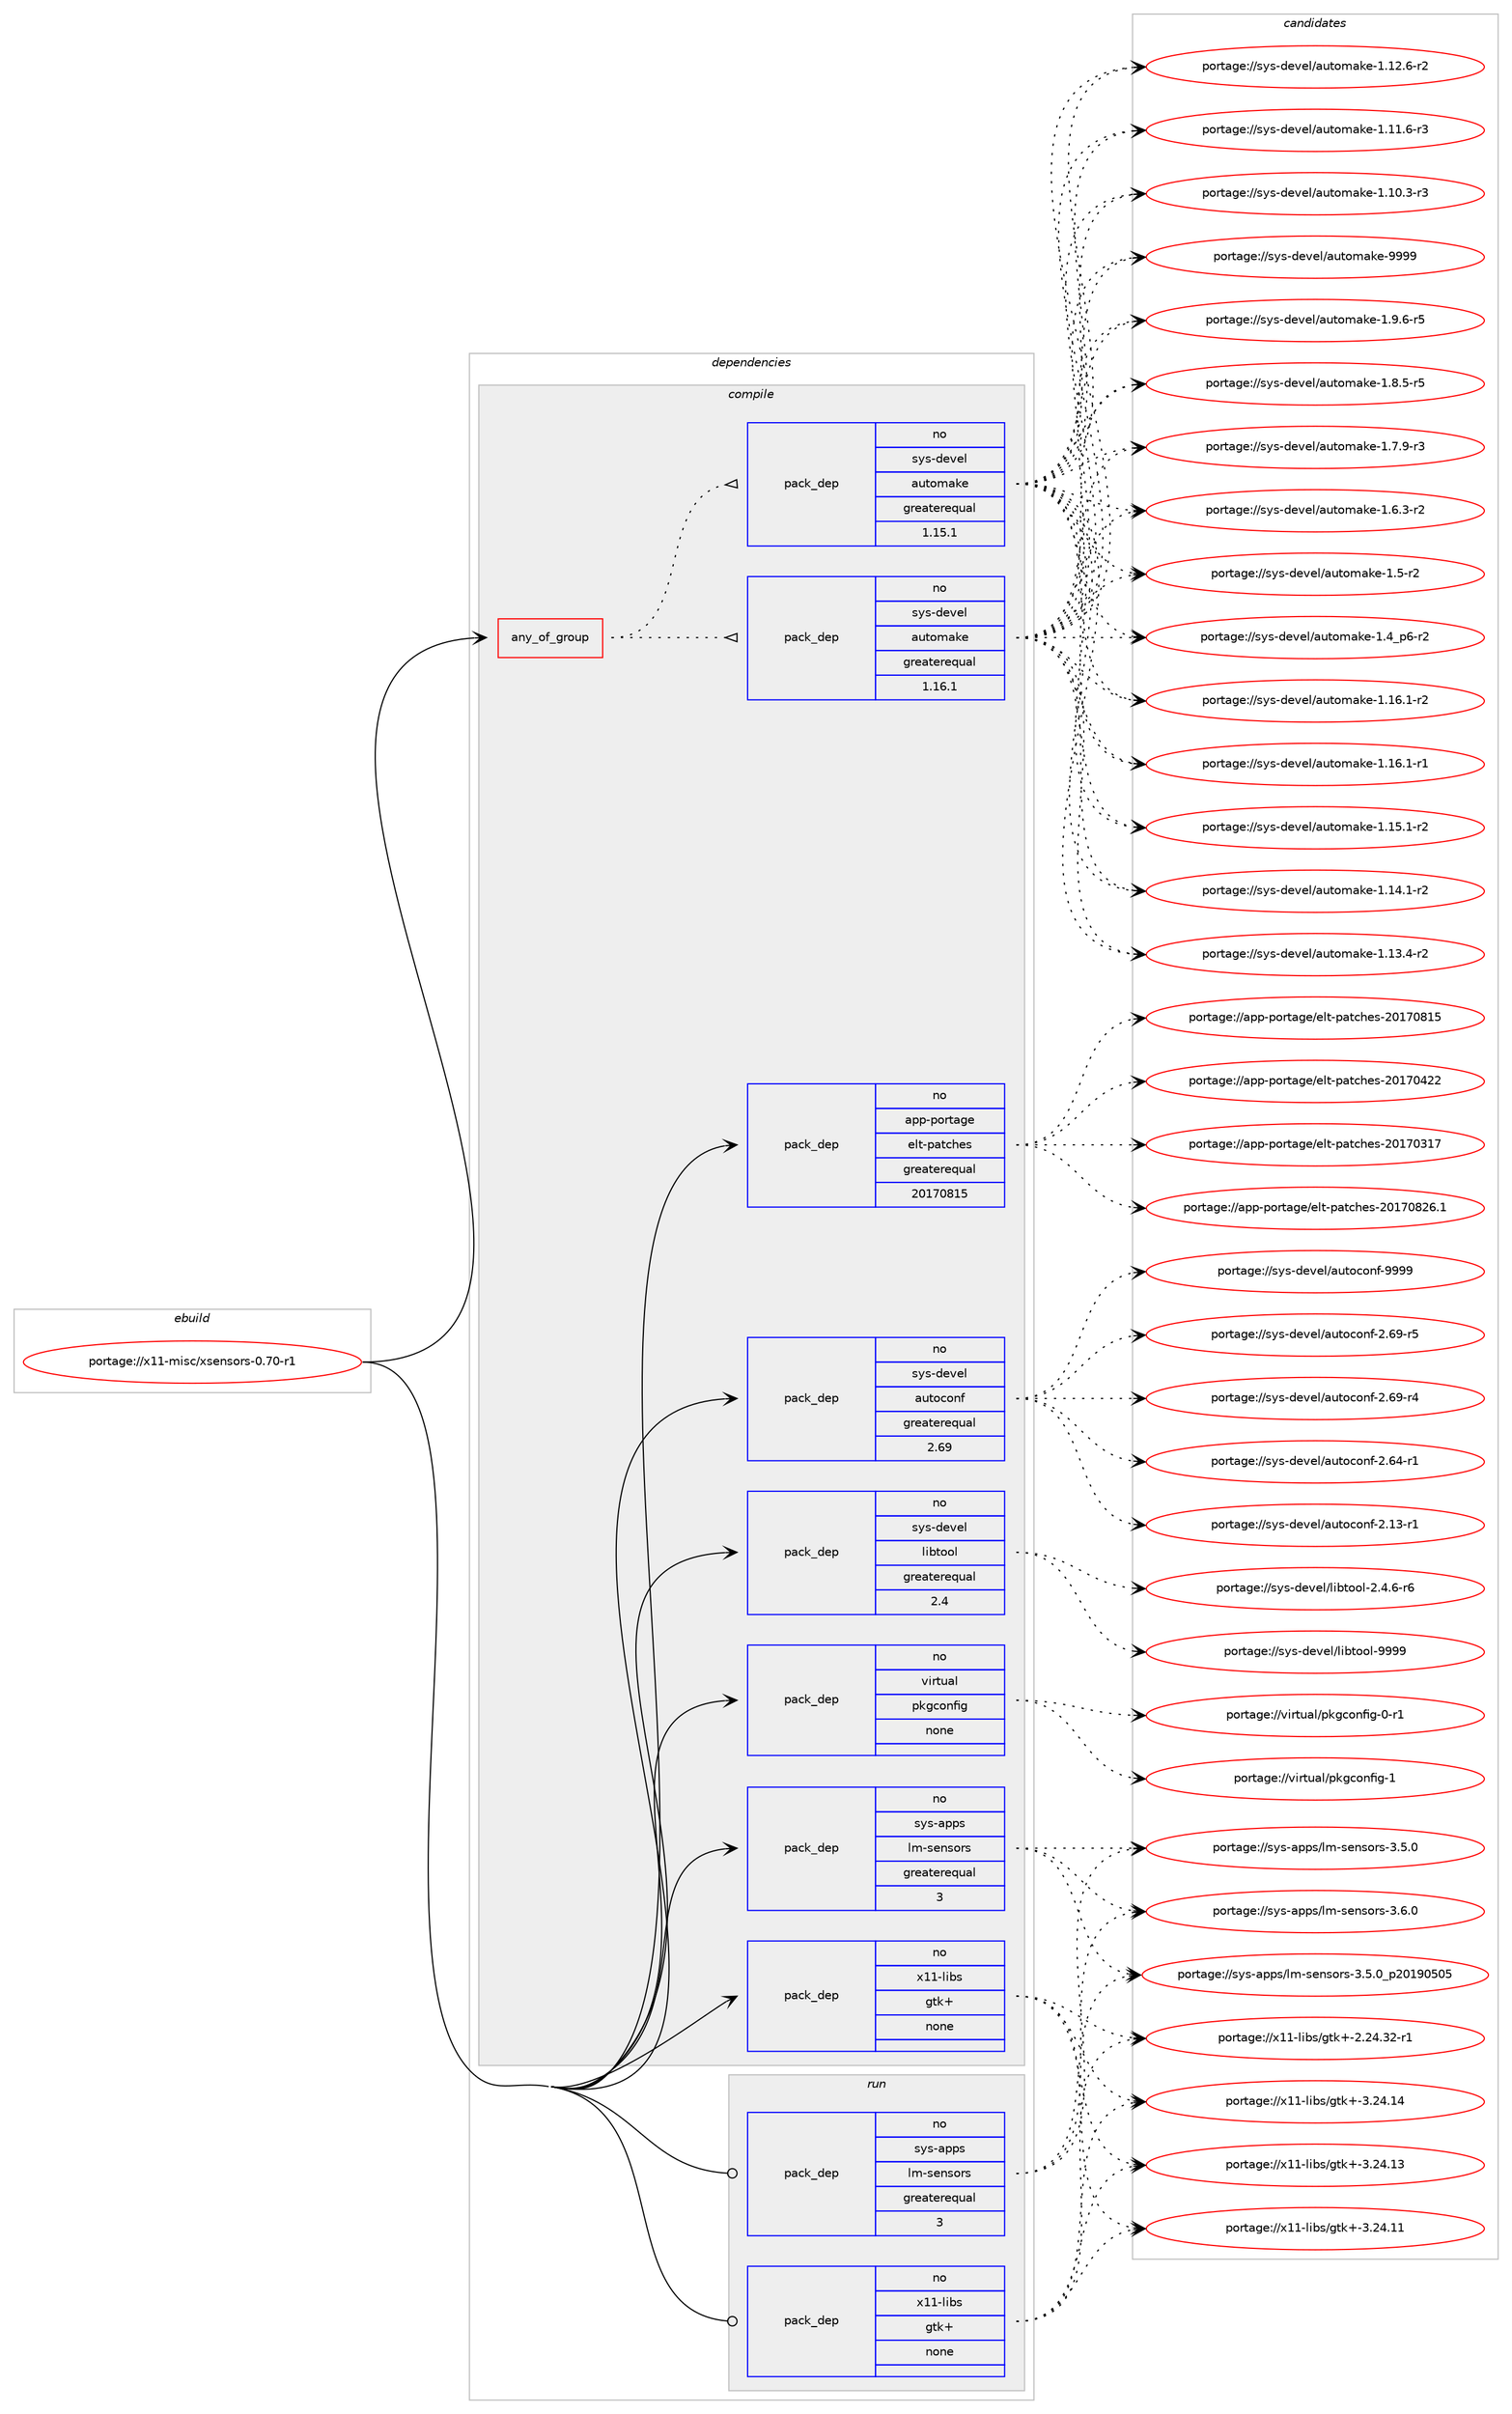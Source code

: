 digraph prolog {

# *************
# Graph options
# *************

newrank=true;
concentrate=true;
compound=true;
graph [rankdir=LR,fontname=Helvetica,fontsize=10,ranksep=1.5];#, ranksep=2.5, nodesep=0.2];
edge  [arrowhead=vee];
node  [fontname=Helvetica,fontsize=10];

# **********
# The ebuild
# **********

subgraph cluster_leftcol {
color=gray;
rank=same;
label=<<i>ebuild</i>>;
id [label="portage://x11-misc/xsensors-0.70-r1", color=red, width=4, href="../x11-misc/xsensors-0.70-r1.svg"];
}

# ****************
# The dependencies
# ****************

subgraph cluster_midcol {
color=gray;
label=<<i>dependencies</i>>;
subgraph cluster_compile {
fillcolor="#eeeeee";
style=filled;
label=<<i>compile</i>>;
subgraph any137 {
dependency8262 [label=<<TABLE BORDER="0" CELLBORDER="1" CELLSPACING="0" CELLPADDING="4"><TR><TD CELLPADDING="10">any_of_group</TD></TR></TABLE>>, shape=none, color=red];subgraph pack6954 {
dependency8263 [label=<<TABLE BORDER="0" CELLBORDER="1" CELLSPACING="0" CELLPADDING="4" WIDTH="220"><TR><TD ROWSPAN="6" CELLPADDING="30">pack_dep</TD></TR><TR><TD WIDTH="110">no</TD></TR><TR><TD>sys-devel</TD></TR><TR><TD>automake</TD></TR><TR><TD>greaterequal</TD></TR><TR><TD>1.16.1</TD></TR></TABLE>>, shape=none, color=blue];
}
dependency8262:e -> dependency8263:w [weight=20,style="dotted",arrowhead="oinv"];
subgraph pack6955 {
dependency8264 [label=<<TABLE BORDER="0" CELLBORDER="1" CELLSPACING="0" CELLPADDING="4" WIDTH="220"><TR><TD ROWSPAN="6" CELLPADDING="30">pack_dep</TD></TR><TR><TD WIDTH="110">no</TD></TR><TR><TD>sys-devel</TD></TR><TR><TD>automake</TD></TR><TR><TD>greaterequal</TD></TR><TR><TD>1.15.1</TD></TR></TABLE>>, shape=none, color=blue];
}
dependency8262:e -> dependency8264:w [weight=20,style="dotted",arrowhead="oinv"];
}
id:e -> dependency8262:w [weight=20,style="solid",arrowhead="vee"];
subgraph pack6956 {
dependency8265 [label=<<TABLE BORDER="0" CELLBORDER="1" CELLSPACING="0" CELLPADDING="4" WIDTH="220"><TR><TD ROWSPAN="6" CELLPADDING="30">pack_dep</TD></TR><TR><TD WIDTH="110">no</TD></TR><TR><TD>app-portage</TD></TR><TR><TD>elt-patches</TD></TR><TR><TD>greaterequal</TD></TR><TR><TD>20170815</TD></TR></TABLE>>, shape=none, color=blue];
}
id:e -> dependency8265:w [weight=20,style="solid",arrowhead="vee"];
subgraph pack6957 {
dependency8266 [label=<<TABLE BORDER="0" CELLBORDER="1" CELLSPACING="0" CELLPADDING="4" WIDTH="220"><TR><TD ROWSPAN="6" CELLPADDING="30">pack_dep</TD></TR><TR><TD WIDTH="110">no</TD></TR><TR><TD>sys-apps</TD></TR><TR><TD>lm-sensors</TD></TR><TR><TD>greaterequal</TD></TR><TR><TD>3</TD></TR></TABLE>>, shape=none, color=blue];
}
id:e -> dependency8266:w [weight=20,style="solid",arrowhead="vee"];
subgraph pack6958 {
dependency8267 [label=<<TABLE BORDER="0" CELLBORDER="1" CELLSPACING="0" CELLPADDING="4" WIDTH="220"><TR><TD ROWSPAN="6" CELLPADDING="30">pack_dep</TD></TR><TR><TD WIDTH="110">no</TD></TR><TR><TD>sys-devel</TD></TR><TR><TD>autoconf</TD></TR><TR><TD>greaterequal</TD></TR><TR><TD>2.69</TD></TR></TABLE>>, shape=none, color=blue];
}
id:e -> dependency8267:w [weight=20,style="solid",arrowhead="vee"];
subgraph pack6959 {
dependency8268 [label=<<TABLE BORDER="0" CELLBORDER="1" CELLSPACING="0" CELLPADDING="4" WIDTH="220"><TR><TD ROWSPAN="6" CELLPADDING="30">pack_dep</TD></TR><TR><TD WIDTH="110">no</TD></TR><TR><TD>sys-devel</TD></TR><TR><TD>libtool</TD></TR><TR><TD>greaterequal</TD></TR><TR><TD>2.4</TD></TR></TABLE>>, shape=none, color=blue];
}
id:e -> dependency8268:w [weight=20,style="solid",arrowhead="vee"];
subgraph pack6960 {
dependency8269 [label=<<TABLE BORDER="0" CELLBORDER="1" CELLSPACING="0" CELLPADDING="4" WIDTH="220"><TR><TD ROWSPAN="6" CELLPADDING="30">pack_dep</TD></TR><TR><TD WIDTH="110">no</TD></TR><TR><TD>virtual</TD></TR><TR><TD>pkgconfig</TD></TR><TR><TD>none</TD></TR><TR><TD></TD></TR></TABLE>>, shape=none, color=blue];
}
id:e -> dependency8269:w [weight=20,style="solid",arrowhead="vee"];
subgraph pack6961 {
dependency8270 [label=<<TABLE BORDER="0" CELLBORDER="1" CELLSPACING="0" CELLPADDING="4" WIDTH="220"><TR><TD ROWSPAN="6" CELLPADDING="30">pack_dep</TD></TR><TR><TD WIDTH="110">no</TD></TR><TR><TD>x11-libs</TD></TR><TR><TD>gtk+</TD></TR><TR><TD>none</TD></TR><TR><TD></TD></TR></TABLE>>, shape=none, color=blue];
}
id:e -> dependency8270:w [weight=20,style="solid",arrowhead="vee"];
}
subgraph cluster_compileandrun {
fillcolor="#eeeeee";
style=filled;
label=<<i>compile and run</i>>;
}
subgraph cluster_run {
fillcolor="#eeeeee";
style=filled;
label=<<i>run</i>>;
subgraph pack6962 {
dependency8271 [label=<<TABLE BORDER="0" CELLBORDER="1" CELLSPACING="0" CELLPADDING="4" WIDTH="220"><TR><TD ROWSPAN="6" CELLPADDING="30">pack_dep</TD></TR><TR><TD WIDTH="110">no</TD></TR><TR><TD>sys-apps</TD></TR><TR><TD>lm-sensors</TD></TR><TR><TD>greaterequal</TD></TR><TR><TD>3</TD></TR></TABLE>>, shape=none, color=blue];
}
id:e -> dependency8271:w [weight=20,style="solid",arrowhead="odot"];
subgraph pack6963 {
dependency8272 [label=<<TABLE BORDER="0" CELLBORDER="1" CELLSPACING="0" CELLPADDING="4" WIDTH="220"><TR><TD ROWSPAN="6" CELLPADDING="30">pack_dep</TD></TR><TR><TD WIDTH="110">no</TD></TR><TR><TD>x11-libs</TD></TR><TR><TD>gtk+</TD></TR><TR><TD>none</TD></TR><TR><TD></TD></TR></TABLE>>, shape=none, color=blue];
}
id:e -> dependency8272:w [weight=20,style="solid",arrowhead="odot"];
}
}

# **************
# The candidates
# **************

subgraph cluster_choices {
rank=same;
color=gray;
label=<<i>candidates</i>>;

subgraph choice6954 {
color=black;
nodesep=1;
choice115121115451001011181011084797117116111109971071014557575757 [label="portage://sys-devel/automake-9999", color=red, width=4,href="../sys-devel/automake-9999.svg"];
choice115121115451001011181011084797117116111109971071014549465746544511453 [label="portage://sys-devel/automake-1.9.6-r5", color=red, width=4,href="../sys-devel/automake-1.9.6-r5.svg"];
choice115121115451001011181011084797117116111109971071014549465646534511453 [label="portage://sys-devel/automake-1.8.5-r5", color=red, width=4,href="../sys-devel/automake-1.8.5-r5.svg"];
choice115121115451001011181011084797117116111109971071014549465546574511451 [label="portage://sys-devel/automake-1.7.9-r3", color=red, width=4,href="../sys-devel/automake-1.7.9-r3.svg"];
choice115121115451001011181011084797117116111109971071014549465446514511450 [label="portage://sys-devel/automake-1.6.3-r2", color=red, width=4,href="../sys-devel/automake-1.6.3-r2.svg"];
choice11512111545100101118101108479711711611110997107101454946534511450 [label="portage://sys-devel/automake-1.5-r2", color=red, width=4,href="../sys-devel/automake-1.5-r2.svg"];
choice115121115451001011181011084797117116111109971071014549465295112544511450 [label="portage://sys-devel/automake-1.4_p6-r2", color=red, width=4,href="../sys-devel/automake-1.4_p6-r2.svg"];
choice11512111545100101118101108479711711611110997107101454946495446494511450 [label="portage://sys-devel/automake-1.16.1-r2", color=red, width=4,href="../sys-devel/automake-1.16.1-r2.svg"];
choice11512111545100101118101108479711711611110997107101454946495446494511449 [label="portage://sys-devel/automake-1.16.1-r1", color=red, width=4,href="../sys-devel/automake-1.16.1-r1.svg"];
choice11512111545100101118101108479711711611110997107101454946495346494511450 [label="portage://sys-devel/automake-1.15.1-r2", color=red, width=4,href="../sys-devel/automake-1.15.1-r2.svg"];
choice11512111545100101118101108479711711611110997107101454946495246494511450 [label="portage://sys-devel/automake-1.14.1-r2", color=red, width=4,href="../sys-devel/automake-1.14.1-r2.svg"];
choice11512111545100101118101108479711711611110997107101454946495146524511450 [label="portage://sys-devel/automake-1.13.4-r2", color=red, width=4,href="../sys-devel/automake-1.13.4-r2.svg"];
choice11512111545100101118101108479711711611110997107101454946495046544511450 [label="portage://sys-devel/automake-1.12.6-r2", color=red, width=4,href="../sys-devel/automake-1.12.6-r2.svg"];
choice11512111545100101118101108479711711611110997107101454946494946544511451 [label="portage://sys-devel/automake-1.11.6-r3", color=red, width=4,href="../sys-devel/automake-1.11.6-r3.svg"];
choice11512111545100101118101108479711711611110997107101454946494846514511451 [label="portage://sys-devel/automake-1.10.3-r3", color=red, width=4,href="../sys-devel/automake-1.10.3-r3.svg"];
dependency8263:e -> choice115121115451001011181011084797117116111109971071014557575757:w [style=dotted,weight="100"];
dependency8263:e -> choice115121115451001011181011084797117116111109971071014549465746544511453:w [style=dotted,weight="100"];
dependency8263:e -> choice115121115451001011181011084797117116111109971071014549465646534511453:w [style=dotted,weight="100"];
dependency8263:e -> choice115121115451001011181011084797117116111109971071014549465546574511451:w [style=dotted,weight="100"];
dependency8263:e -> choice115121115451001011181011084797117116111109971071014549465446514511450:w [style=dotted,weight="100"];
dependency8263:e -> choice11512111545100101118101108479711711611110997107101454946534511450:w [style=dotted,weight="100"];
dependency8263:e -> choice115121115451001011181011084797117116111109971071014549465295112544511450:w [style=dotted,weight="100"];
dependency8263:e -> choice11512111545100101118101108479711711611110997107101454946495446494511450:w [style=dotted,weight="100"];
dependency8263:e -> choice11512111545100101118101108479711711611110997107101454946495446494511449:w [style=dotted,weight="100"];
dependency8263:e -> choice11512111545100101118101108479711711611110997107101454946495346494511450:w [style=dotted,weight="100"];
dependency8263:e -> choice11512111545100101118101108479711711611110997107101454946495246494511450:w [style=dotted,weight="100"];
dependency8263:e -> choice11512111545100101118101108479711711611110997107101454946495146524511450:w [style=dotted,weight="100"];
dependency8263:e -> choice11512111545100101118101108479711711611110997107101454946495046544511450:w [style=dotted,weight="100"];
dependency8263:e -> choice11512111545100101118101108479711711611110997107101454946494946544511451:w [style=dotted,weight="100"];
dependency8263:e -> choice11512111545100101118101108479711711611110997107101454946494846514511451:w [style=dotted,weight="100"];
}
subgraph choice6955 {
color=black;
nodesep=1;
choice115121115451001011181011084797117116111109971071014557575757 [label="portage://sys-devel/automake-9999", color=red, width=4,href="../sys-devel/automake-9999.svg"];
choice115121115451001011181011084797117116111109971071014549465746544511453 [label="portage://sys-devel/automake-1.9.6-r5", color=red, width=4,href="../sys-devel/automake-1.9.6-r5.svg"];
choice115121115451001011181011084797117116111109971071014549465646534511453 [label="portage://sys-devel/automake-1.8.5-r5", color=red, width=4,href="../sys-devel/automake-1.8.5-r5.svg"];
choice115121115451001011181011084797117116111109971071014549465546574511451 [label="portage://sys-devel/automake-1.7.9-r3", color=red, width=4,href="../sys-devel/automake-1.7.9-r3.svg"];
choice115121115451001011181011084797117116111109971071014549465446514511450 [label="portage://sys-devel/automake-1.6.3-r2", color=red, width=4,href="../sys-devel/automake-1.6.3-r2.svg"];
choice11512111545100101118101108479711711611110997107101454946534511450 [label="portage://sys-devel/automake-1.5-r2", color=red, width=4,href="../sys-devel/automake-1.5-r2.svg"];
choice115121115451001011181011084797117116111109971071014549465295112544511450 [label="portage://sys-devel/automake-1.4_p6-r2", color=red, width=4,href="../sys-devel/automake-1.4_p6-r2.svg"];
choice11512111545100101118101108479711711611110997107101454946495446494511450 [label="portage://sys-devel/automake-1.16.1-r2", color=red, width=4,href="../sys-devel/automake-1.16.1-r2.svg"];
choice11512111545100101118101108479711711611110997107101454946495446494511449 [label="portage://sys-devel/automake-1.16.1-r1", color=red, width=4,href="../sys-devel/automake-1.16.1-r1.svg"];
choice11512111545100101118101108479711711611110997107101454946495346494511450 [label="portage://sys-devel/automake-1.15.1-r2", color=red, width=4,href="../sys-devel/automake-1.15.1-r2.svg"];
choice11512111545100101118101108479711711611110997107101454946495246494511450 [label="portage://sys-devel/automake-1.14.1-r2", color=red, width=4,href="../sys-devel/automake-1.14.1-r2.svg"];
choice11512111545100101118101108479711711611110997107101454946495146524511450 [label="portage://sys-devel/automake-1.13.4-r2", color=red, width=4,href="../sys-devel/automake-1.13.4-r2.svg"];
choice11512111545100101118101108479711711611110997107101454946495046544511450 [label="portage://sys-devel/automake-1.12.6-r2", color=red, width=4,href="../sys-devel/automake-1.12.6-r2.svg"];
choice11512111545100101118101108479711711611110997107101454946494946544511451 [label="portage://sys-devel/automake-1.11.6-r3", color=red, width=4,href="../sys-devel/automake-1.11.6-r3.svg"];
choice11512111545100101118101108479711711611110997107101454946494846514511451 [label="portage://sys-devel/automake-1.10.3-r3", color=red, width=4,href="../sys-devel/automake-1.10.3-r3.svg"];
dependency8264:e -> choice115121115451001011181011084797117116111109971071014557575757:w [style=dotted,weight="100"];
dependency8264:e -> choice115121115451001011181011084797117116111109971071014549465746544511453:w [style=dotted,weight="100"];
dependency8264:e -> choice115121115451001011181011084797117116111109971071014549465646534511453:w [style=dotted,weight="100"];
dependency8264:e -> choice115121115451001011181011084797117116111109971071014549465546574511451:w [style=dotted,weight="100"];
dependency8264:e -> choice115121115451001011181011084797117116111109971071014549465446514511450:w [style=dotted,weight="100"];
dependency8264:e -> choice11512111545100101118101108479711711611110997107101454946534511450:w [style=dotted,weight="100"];
dependency8264:e -> choice115121115451001011181011084797117116111109971071014549465295112544511450:w [style=dotted,weight="100"];
dependency8264:e -> choice11512111545100101118101108479711711611110997107101454946495446494511450:w [style=dotted,weight="100"];
dependency8264:e -> choice11512111545100101118101108479711711611110997107101454946495446494511449:w [style=dotted,weight="100"];
dependency8264:e -> choice11512111545100101118101108479711711611110997107101454946495346494511450:w [style=dotted,weight="100"];
dependency8264:e -> choice11512111545100101118101108479711711611110997107101454946495246494511450:w [style=dotted,weight="100"];
dependency8264:e -> choice11512111545100101118101108479711711611110997107101454946495146524511450:w [style=dotted,weight="100"];
dependency8264:e -> choice11512111545100101118101108479711711611110997107101454946495046544511450:w [style=dotted,weight="100"];
dependency8264:e -> choice11512111545100101118101108479711711611110997107101454946494946544511451:w [style=dotted,weight="100"];
dependency8264:e -> choice11512111545100101118101108479711711611110997107101454946494846514511451:w [style=dotted,weight="100"];
}
subgraph choice6956 {
color=black;
nodesep=1;
choice971121124511211111411697103101471011081164511297116991041011154550484955485650544649 [label="portage://app-portage/elt-patches-20170826.1", color=red, width=4,href="../app-portage/elt-patches-20170826.1.svg"];
choice97112112451121111141169710310147101108116451129711699104101115455048495548564953 [label="portage://app-portage/elt-patches-20170815", color=red, width=4,href="../app-portage/elt-patches-20170815.svg"];
choice97112112451121111141169710310147101108116451129711699104101115455048495548525050 [label="portage://app-portage/elt-patches-20170422", color=red, width=4,href="../app-portage/elt-patches-20170422.svg"];
choice97112112451121111141169710310147101108116451129711699104101115455048495548514955 [label="portage://app-portage/elt-patches-20170317", color=red, width=4,href="../app-portage/elt-patches-20170317.svg"];
dependency8265:e -> choice971121124511211111411697103101471011081164511297116991041011154550484955485650544649:w [style=dotted,weight="100"];
dependency8265:e -> choice97112112451121111141169710310147101108116451129711699104101115455048495548564953:w [style=dotted,weight="100"];
dependency8265:e -> choice97112112451121111141169710310147101108116451129711699104101115455048495548525050:w [style=dotted,weight="100"];
dependency8265:e -> choice97112112451121111141169710310147101108116451129711699104101115455048495548514955:w [style=dotted,weight="100"];
}
subgraph choice6957 {
color=black;
nodesep=1;
choice11512111545971121121154710810945115101110115111114115455146544648 [label="portage://sys-apps/lm-sensors-3.6.0", color=red, width=4,href="../sys-apps/lm-sensors-3.6.0.svg"];
choice11512111545971121121154710810945115101110115111114115455146534648951125048495748534853 [label="portage://sys-apps/lm-sensors-3.5.0_p20190505", color=red, width=4,href="../sys-apps/lm-sensors-3.5.0_p20190505.svg"];
choice11512111545971121121154710810945115101110115111114115455146534648 [label="portage://sys-apps/lm-sensors-3.5.0", color=red, width=4,href="../sys-apps/lm-sensors-3.5.0.svg"];
dependency8266:e -> choice11512111545971121121154710810945115101110115111114115455146544648:w [style=dotted,weight="100"];
dependency8266:e -> choice11512111545971121121154710810945115101110115111114115455146534648951125048495748534853:w [style=dotted,weight="100"];
dependency8266:e -> choice11512111545971121121154710810945115101110115111114115455146534648:w [style=dotted,weight="100"];
}
subgraph choice6958 {
color=black;
nodesep=1;
choice115121115451001011181011084797117116111991111101024557575757 [label="portage://sys-devel/autoconf-9999", color=red, width=4,href="../sys-devel/autoconf-9999.svg"];
choice1151211154510010111810110847971171161119911111010245504654574511453 [label="portage://sys-devel/autoconf-2.69-r5", color=red, width=4,href="../sys-devel/autoconf-2.69-r5.svg"];
choice1151211154510010111810110847971171161119911111010245504654574511452 [label="portage://sys-devel/autoconf-2.69-r4", color=red, width=4,href="../sys-devel/autoconf-2.69-r4.svg"];
choice1151211154510010111810110847971171161119911111010245504654524511449 [label="portage://sys-devel/autoconf-2.64-r1", color=red, width=4,href="../sys-devel/autoconf-2.64-r1.svg"];
choice1151211154510010111810110847971171161119911111010245504649514511449 [label="portage://sys-devel/autoconf-2.13-r1", color=red, width=4,href="../sys-devel/autoconf-2.13-r1.svg"];
dependency8267:e -> choice115121115451001011181011084797117116111991111101024557575757:w [style=dotted,weight="100"];
dependency8267:e -> choice1151211154510010111810110847971171161119911111010245504654574511453:w [style=dotted,weight="100"];
dependency8267:e -> choice1151211154510010111810110847971171161119911111010245504654574511452:w [style=dotted,weight="100"];
dependency8267:e -> choice1151211154510010111810110847971171161119911111010245504654524511449:w [style=dotted,weight="100"];
dependency8267:e -> choice1151211154510010111810110847971171161119911111010245504649514511449:w [style=dotted,weight="100"];
}
subgraph choice6959 {
color=black;
nodesep=1;
choice1151211154510010111810110847108105981161111111084557575757 [label="portage://sys-devel/libtool-9999", color=red, width=4,href="../sys-devel/libtool-9999.svg"];
choice1151211154510010111810110847108105981161111111084550465246544511454 [label="portage://sys-devel/libtool-2.4.6-r6", color=red, width=4,href="../sys-devel/libtool-2.4.6-r6.svg"];
dependency8268:e -> choice1151211154510010111810110847108105981161111111084557575757:w [style=dotted,weight="100"];
dependency8268:e -> choice1151211154510010111810110847108105981161111111084550465246544511454:w [style=dotted,weight="100"];
}
subgraph choice6960 {
color=black;
nodesep=1;
choice1181051141161179710847112107103991111101021051034549 [label="portage://virtual/pkgconfig-1", color=red, width=4,href="../virtual/pkgconfig-1.svg"];
choice11810511411611797108471121071039911111010210510345484511449 [label="portage://virtual/pkgconfig-0-r1", color=red, width=4,href="../virtual/pkgconfig-0-r1.svg"];
dependency8269:e -> choice1181051141161179710847112107103991111101021051034549:w [style=dotted,weight="100"];
dependency8269:e -> choice11810511411611797108471121071039911111010210510345484511449:w [style=dotted,weight="100"];
}
subgraph choice6961 {
color=black;
nodesep=1;
choice1204949451081059811547103116107434551465052464952 [label="portage://x11-libs/gtk+-3.24.14", color=red, width=4,href="../x11-libs/gtk+-3.24.14.svg"];
choice1204949451081059811547103116107434551465052464951 [label="portage://x11-libs/gtk+-3.24.13", color=red, width=4,href="../x11-libs/gtk+-3.24.13.svg"];
choice1204949451081059811547103116107434551465052464949 [label="portage://x11-libs/gtk+-3.24.11", color=red, width=4,href="../x11-libs/gtk+-3.24.11.svg"];
choice12049494510810598115471031161074345504650524651504511449 [label="portage://x11-libs/gtk+-2.24.32-r1", color=red, width=4,href="../x11-libs/gtk+-2.24.32-r1.svg"];
dependency8270:e -> choice1204949451081059811547103116107434551465052464952:w [style=dotted,weight="100"];
dependency8270:e -> choice1204949451081059811547103116107434551465052464951:w [style=dotted,weight="100"];
dependency8270:e -> choice1204949451081059811547103116107434551465052464949:w [style=dotted,weight="100"];
dependency8270:e -> choice12049494510810598115471031161074345504650524651504511449:w [style=dotted,weight="100"];
}
subgraph choice6962 {
color=black;
nodesep=1;
choice11512111545971121121154710810945115101110115111114115455146544648 [label="portage://sys-apps/lm-sensors-3.6.0", color=red, width=4,href="../sys-apps/lm-sensors-3.6.0.svg"];
choice11512111545971121121154710810945115101110115111114115455146534648951125048495748534853 [label="portage://sys-apps/lm-sensors-3.5.0_p20190505", color=red, width=4,href="../sys-apps/lm-sensors-3.5.0_p20190505.svg"];
choice11512111545971121121154710810945115101110115111114115455146534648 [label="portage://sys-apps/lm-sensors-3.5.0", color=red, width=4,href="../sys-apps/lm-sensors-3.5.0.svg"];
dependency8271:e -> choice11512111545971121121154710810945115101110115111114115455146544648:w [style=dotted,weight="100"];
dependency8271:e -> choice11512111545971121121154710810945115101110115111114115455146534648951125048495748534853:w [style=dotted,weight="100"];
dependency8271:e -> choice11512111545971121121154710810945115101110115111114115455146534648:w [style=dotted,weight="100"];
}
subgraph choice6963 {
color=black;
nodesep=1;
choice1204949451081059811547103116107434551465052464952 [label="portage://x11-libs/gtk+-3.24.14", color=red, width=4,href="../x11-libs/gtk+-3.24.14.svg"];
choice1204949451081059811547103116107434551465052464951 [label="portage://x11-libs/gtk+-3.24.13", color=red, width=4,href="../x11-libs/gtk+-3.24.13.svg"];
choice1204949451081059811547103116107434551465052464949 [label="portage://x11-libs/gtk+-3.24.11", color=red, width=4,href="../x11-libs/gtk+-3.24.11.svg"];
choice12049494510810598115471031161074345504650524651504511449 [label="portage://x11-libs/gtk+-2.24.32-r1", color=red, width=4,href="../x11-libs/gtk+-2.24.32-r1.svg"];
dependency8272:e -> choice1204949451081059811547103116107434551465052464952:w [style=dotted,weight="100"];
dependency8272:e -> choice1204949451081059811547103116107434551465052464951:w [style=dotted,weight="100"];
dependency8272:e -> choice1204949451081059811547103116107434551465052464949:w [style=dotted,weight="100"];
dependency8272:e -> choice12049494510810598115471031161074345504650524651504511449:w [style=dotted,weight="100"];
}
}

}
